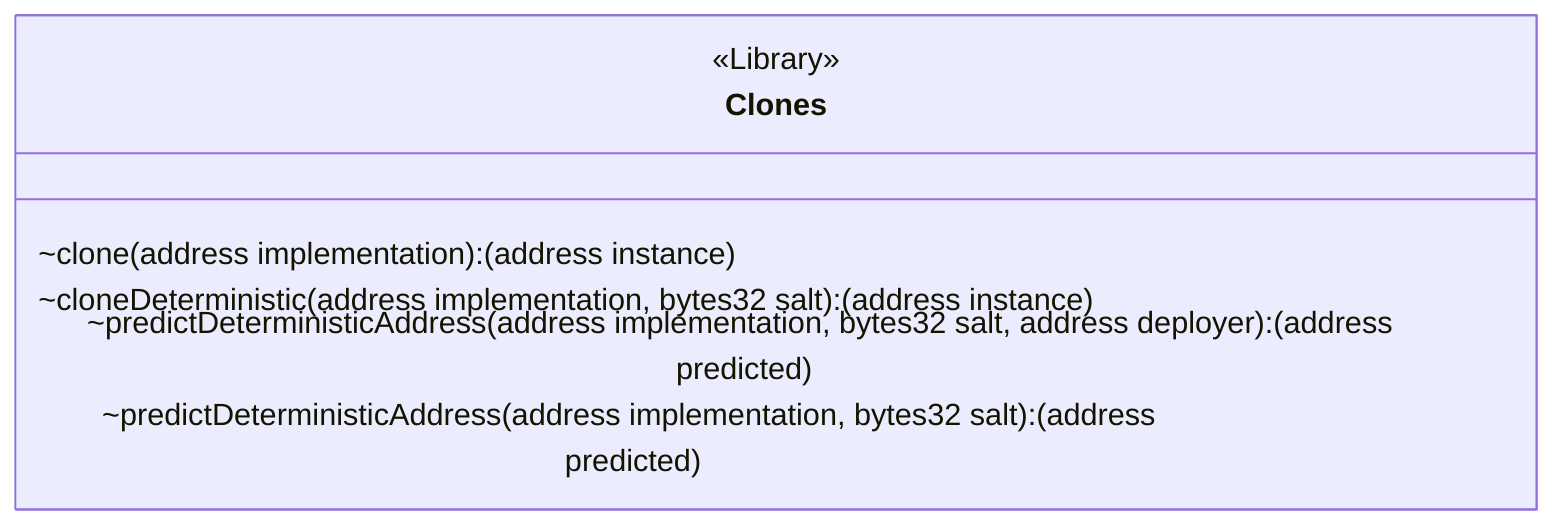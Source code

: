 classDiagram
  %% 726:3433:0
  class Clones {
    <<Library>>
    ~clone(address implementation): (address instance)
    ~cloneDeterministic(address implementation, bytes32 salt): (address instance)
    ~predictDeterministicAddress(address implementation, bytes32 salt, address deployer): (address predicted)
    ~predictDeterministicAddress(address implementation, bytes32 salt): (address predicted)
  }